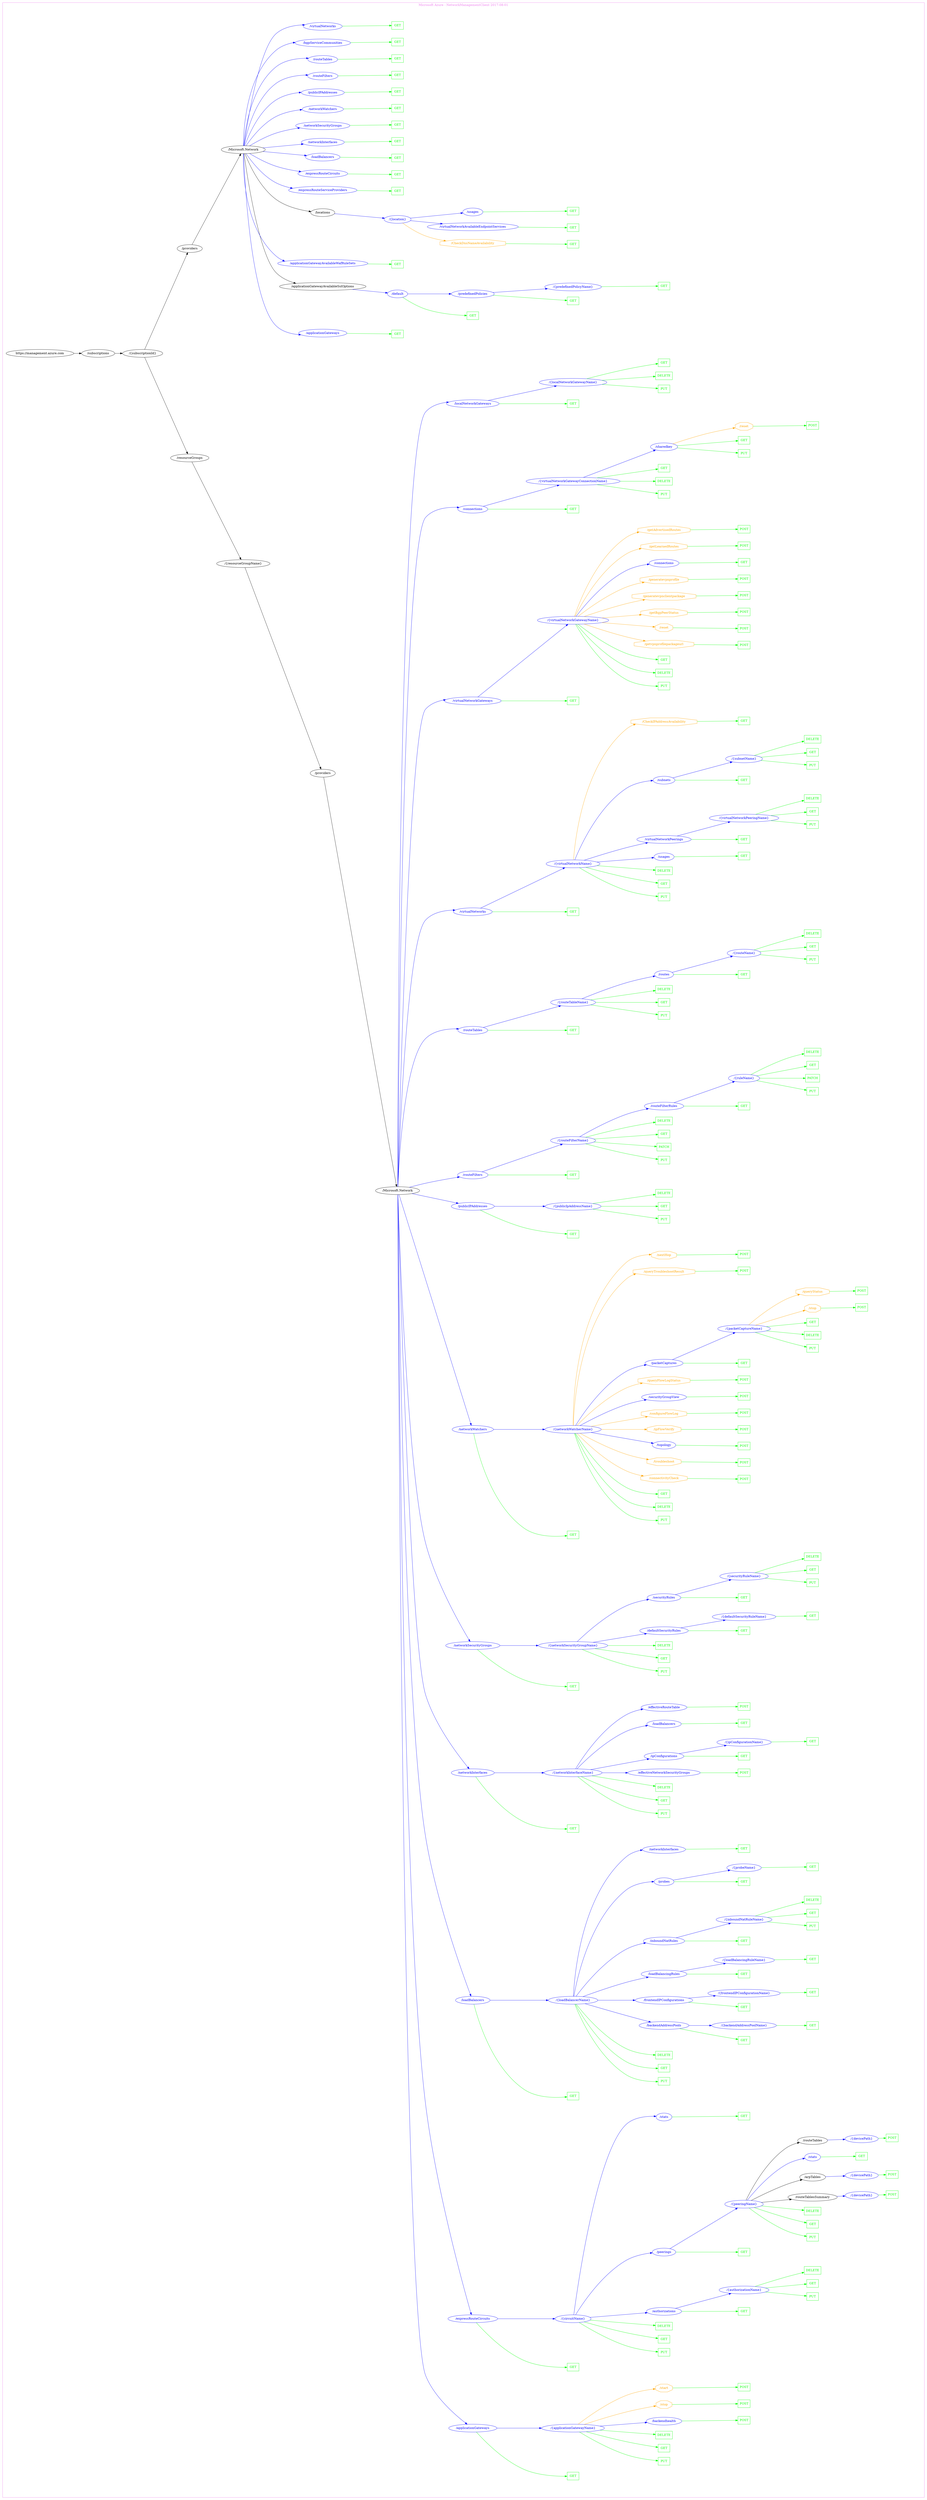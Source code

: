 digraph Cloud_Computing_REST_API {
rankdir="LR";
subgraph cluster_0 {
label="Microsoft Azure - NetworkManagementClient 2017-08-01"
color=violet
fontcolor=violet
subgraph cluster_1 {
label=""
color=white
fontcolor=white
node1 [label="https://management.azure.com", shape="ellipse", color="black", fontcolor="black"]
node1 -> node2 [color="black", fontcolor="black"]
subgraph cluster_2 {
label=""
color=white
fontcolor=white
node2 [label="/subscriptions", shape="ellipse", color="black", fontcolor="black"]
node2 -> node3 [color="black", fontcolor="black"]
subgraph cluster_3 {
label=""
color=white
fontcolor=white
node3 [label="/{subscriptionId}", shape="ellipse", color="black", fontcolor="black"]
node3 -> node4 [color="black", fontcolor="black"]
subgraph cluster_4 {
label=""
color=white
fontcolor=white
node4 [label="/resourceGroups", shape="ellipse", color="black", fontcolor="black"]
node4 -> node5 [color="black", fontcolor="black"]
subgraph cluster_5 {
label=""
color=white
fontcolor=white
node5 [label="/{resourceGroupName}", shape="ellipse", color="black", fontcolor="black"]
node5 -> node6 [color="black", fontcolor="black"]
subgraph cluster_6 {
label=""
color=white
fontcolor=white
node6 [label="/providers", shape="ellipse", color="black", fontcolor="black"]
node6 -> node7 [color="black", fontcolor="black"]
subgraph cluster_7 {
label=""
color=white
fontcolor=white
node7 [label="/Microsoft.Network", shape="ellipse", color="black", fontcolor="black"]
node7 -> node8 [color="blue", fontcolor="blue"]
subgraph cluster_8 {
label=""
color=white
fontcolor=white
node8 [label="/applicationGateways", shape="ellipse", color="blue", fontcolor="blue"]
node8 -> node9 [color="green", fontcolor="green"]
subgraph cluster_9 {
label=""
color=white
fontcolor=white
node9 [label="GET", shape="box", color="green", fontcolor="green"]
}
node8 -> node10 [color="blue", fontcolor="blue"]
subgraph cluster_10 {
label=""
color=white
fontcolor=white
node10 [label="/{applicationGatewayName}", shape="ellipse", color="blue", fontcolor="blue"]
node10 -> node11 [color="green", fontcolor="green"]
subgraph cluster_11 {
label=""
color=white
fontcolor=white
node11 [label="PUT", shape="box", color="green", fontcolor="green"]
}
node10 -> node12 [color="green", fontcolor="green"]
subgraph cluster_12 {
label=""
color=white
fontcolor=white
node12 [label="GET", shape="box", color="green", fontcolor="green"]
}
node10 -> node13 [color="green", fontcolor="green"]
subgraph cluster_13 {
label=""
color=white
fontcolor=white
node13 [label="DELETE", shape="box", color="green", fontcolor="green"]
}
node10 -> node14 [color="blue", fontcolor="blue"]
subgraph cluster_14 {
label=""
color=white
fontcolor=white
node14 [label="/backendhealth", shape="ellipse", color="blue", fontcolor="blue"]
node14 -> node15 [color="green", fontcolor="green"]
subgraph cluster_15 {
label=""
color=white
fontcolor=white
node15 [label="POST", shape="box", color="green", fontcolor="green"]
}
}
node10 -> node16 [color="orange", fontcolor="orange"]
subgraph cluster_16 {
label=""
color=white
fontcolor=white
node16 [label="/stop", shape="octagon", color="orange", fontcolor="orange"]
node16 -> node17 [color="green", fontcolor="green"]
subgraph cluster_17 {
label=""
color=white
fontcolor=white
node17 [label="POST", shape="box", color="green", fontcolor="green"]
}
}
node10 -> node18 [color="orange", fontcolor="orange"]
subgraph cluster_18 {
label=""
color=white
fontcolor=white
node18 [label="/start", shape="octagon", color="orange", fontcolor="orange"]
node18 -> node19 [color="green", fontcolor="green"]
subgraph cluster_19 {
label=""
color=white
fontcolor=white
node19 [label="POST", shape="box", color="green", fontcolor="green"]
}
}
}
}
node7 -> node20 [color="blue", fontcolor="blue"]
subgraph cluster_20 {
label=""
color=white
fontcolor=white
node20 [label="/expressRouteCircuits", shape="ellipse", color="blue", fontcolor="blue"]
node20 -> node21 [color="green", fontcolor="green"]
subgraph cluster_21 {
label=""
color=white
fontcolor=white
node21 [label="GET", shape="box", color="green", fontcolor="green"]
}
node20 -> node22 [color="blue", fontcolor="blue"]
subgraph cluster_22 {
label=""
color=white
fontcolor=white
node22 [label="/{circuitName}", shape="ellipse", color="blue", fontcolor="blue"]
node22 -> node23 [color="green", fontcolor="green"]
subgraph cluster_23 {
label=""
color=white
fontcolor=white
node23 [label="PUT", shape="box", color="green", fontcolor="green"]
}
node22 -> node24 [color="green", fontcolor="green"]
subgraph cluster_24 {
label=""
color=white
fontcolor=white
node24 [label="GET", shape="box", color="green", fontcolor="green"]
}
node22 -> node25 [color="green", fontcolor="green"]
subgraph cluster_25 {
label=""
color=white
fontcolor=white
node25 [label="DELETE", shape="box", color="green", fontcolor="green"]
}
node22 -> node26 [color="blue", fontcolor="blue"]
subgraph cluster_26 {
label=""
color=white
fontcolor=white
node26 [label="/authorizations", shape="ellipse", color="blue", fontcolor="blue"]
node26 -> node27 [color="green", fontcolor="green"]
subgraph cluster_27 {
label=""
color=white
fontcolor=white
node27 [label="GET", shape="box", color="green", fontcolor="green"]
}
node26 -> node28 [color="blue", fontcolor="blue"]
subgraph cluster_28 {
label=""
color=white
fontcolor=white
node28 [label="/{authorizationName}", shape="ellipse", color="blue", fontcolor="blue"]
node28 -> node29 [color="green", fontcolor="green"]
subgraph cluster_29 {
label=""
color=white
fontcolor=white
node29 [label="PUT", shape="box", color="green", fontcolor="green"]
}
node28 -> node30 [color="green", fontcolor="green"]
subgraph cluster_30 {
label=""
color=white
fontcolor=white
node30 [label="GET", shape="box", color="green", fontcolor="green"]
}
node28 -> node31 [color="green", fontcolor="green"]
subgraph cluster_31 {
label=""
color=white
fontcolor=white
node31 [label="DELETE", shape="box", color="green", fontcolor="green"]
}
}
}
node22 -> node32 [color="blue", fontcolor="blue"]
subgraph cluster_32 {
label=""
color=white
fontcolor=white
node32 [label="/peerings", shape="ellipse", color="blue", fontcolor="blue"]
node32 -> node33 [color="green", fontcolor="green"]
subgraph cluster_33 {
label=""
color=white
fontcolor=white
node33 [label="GET", shape="box", color="green", fontcolor="green"]
}
node32 -> node34 [color="blue", fontcolor="blue"]
subgraph cluster_34 {
label=""
color=white
fontcolor=white
node34 [label="/{peeringName}", shape="ellipse", color="blue", fontcolor="blue"]
node34 -> node35 [color="green", fontcolor="green"]
subgraph cluster_35 {
label=""
color=white
fontcolor=white
node35 [label="PUT", shape="box", color="green", fontcolor="green"]
}
node34 -> node36 [color="green", fontcolor="green"]
subgraph cluster_36 {
label=""
color=white
fontcolor=white
node36 [label="GET", shape="box", color="green", fontcolor="green"]
}
node34 -> node37 [color="green", fontcolor="green"]
subgraph cluster_37 {
label=""
color=white
fontcolor=white
node37 [label="DELETE", shape="box", color="green", fontcolor="green"]
}
node34 -> node38 [color="black", fontcolor="black"]
subgraph cluster_38 {
label=""
color=white
fontcolor=white
node38 [label="/routeTablesSummary", shape="ellipse", color="black", fontcolor="black"]
node38 -> node39 [color="blue", fontcolor="blue"]
subgraph cluster_39 {
label=""
color=white
fontcolor=white
node39 [label="/{devicePath}", shape="ellipse", color="blue", fontcolor="blue"]
node39 -> node40 [color="green", fontcolor="green"]
subgraph cluster_40 {
label=""
color=white
fontcolor=white
node40 [label="POST", shape="box", color="green", fontcolor="green"]
}
}
}
node34 -> node41 [color="black", fontcolor="black"]
subgraph cluster_41 {
label=""
color=white
fontcolor=white
node41 [label="/arpTables", shape="ellipse", color="black", fontcolor="black"]
node41 -> node42 [color="blue", fontcolor="blue"]
subgraph cluster_42 {
label=""
color=white
fontcolor=white
node42 [label="/{devicePath}", shape="ellipse", color="blue", fontcolor="blue"]
node42 -> node43 [color="green", fontcolor="green"]
subgraph cluster_43 {
label=""
color=white
fontcolor=white
node43 [label="POST", shape="box", color="green", fontcolor="green"]
}
}
}
node34 -> node44 [color="blue", fontcolor="blue"]
subgraph cluster_44 {
label=""
color=white
fontcolor=white
node44 [label="/stats", shape="ellipse", color="blue", fontcolor="blue"]
node44 -> node45 [color="green", fontcolor="green"]
subgraph cluster_45 {
label=""
color=white
fontcolor=white
node45 [label="GET", shape="box", color="green", fontcolor="green"]
}
}
node34 -> node46 [color="black", fontcolor="black"]
subgraph cluster_46 {
label=""
color=white
fontcolor=white
node46 [label="/routeTables", shape="ellipse", color="black", fontcolor="black"]
node46 -> node47 [color="blue", fontcolor="blue"]
subgraph cluster_47 {
label=""
color=white
fontcolor=white
node47 [label="/{devicePath}", shape="ellipse", color="blue", fontcolor="blue"]
node47 -> node48 [color="green", fontcolor="green"]
subgraph cluster_48 {
label=""
color=white
fontcolor=white
node48 [label="POST", shape="box", color="green", fontcolor="green"]
}
}
}
}
}
node22 -> node49 [color="blue", fontcolor="blue"]
subgraph cluster_49 {
label=""
color=white
fontcolor=white
node49 [label="/stats", shape="ellipse", color="blue", fontcolor="blue"]
node49 -> node50 [color="green", fontcolor="green"]
subgraph cluster_50 {
label=""
color=white
fontcolor=white
node50 [label="GET", shape="box", color="green", fontcolor="green"]
}
}
}
}
node7 -> node51 [color="blue", fontcolor="blue"]
subgraph cluster_51 {
label=""
color=white
fontcolor=white
node51 [label="/loadBalancers", shape="ellipse", color="blue", fontcolor="blue"]
node51 -> node52 [color="green", fontcolor="green"]
subgraph cluster_52 {
label=""
color=white
fontcolor=white
node52 [label="GET", shape="box", color="green", fontcolor="green"]
}
node51 -> node53 [color="blue", fontcolor="blue"]
subgraph cluster_53 {
label=""
color=white
fontcolor=white
node53 [label="/{loadBalancerName}", shape="ellipse", color="blue", fontcolor="blue"]
node53 -> node54 [color="green", fontcolor="green"]
subgraph cluster_54 {
label=""
color=white
fontcolor=white
node54 [label="PUT", shape="box", color="green", fontcolor="green"]
}
node53 -> node55 [color="green", fontcolor="green"]
subgraph cluster_55 {
label=""
color=white
fontcolor=white
node55 [label="GET", shape="box", color="green", fontcolor="green"]
}
node53 -> node56 [color="green", fontcolor="green"]
subgraph cluster_56 {
label=""
color=white
fontcolor=white
node56 [label="DELETE", shape="box", color="green", fontcolor="green"]
}
node53 -> node57 [color="blue", fontcolor="blue"]
subgraph cluster_57 {
label=""
color=white
fontcolor=white
node57 [label="/backendAddressPools", shape="ellipse", color="blue", fontcolor="blue"]
node57 -> node58 [color="green", fontcolor="green"]
subgraph cluster_58 {
label=""
color=white
fontcolor=white
node58 [label="GET", shape="box", color="green", fontcolor="green"]
}
node57 -> node59 [color="blue", fontcolor="blue"]
subgraph cluster_59 {
label=""
color=white
fontcolor=white
node59 [label="/{backendAddressPoolName}", shape="ellipse", color="blue", fontcolor="blue"]
node59 -> node60 [color="green", fontcolor="green"]
subgraph cluster_60 {
label=""
color=white
fontcolor=white
node60 [label="GET", shape="box", color="green", fontcolor="green"]
}
}
}
node53 -> node61 [color="blue", fontcolor="blue"]
subgraph cluster_61 {
label=""
color=white
fontcolor=white
node61 [label="/frontendIPConfigurations", shape="ellipse", color="blue", fontcolor="blue"]
node61 -> node62 [color="green", fontcolor="green"]
subgraph cluster_62 {
label=""
color=white
fontcolor=white
node62 [label="GET", shape="box", color="green", fontcolor="green"]
}
node61 -> node63 [color="blue", fontcolor="blue"]
subgraph cluster_63 {
label=""
color=white
fontcolor=white
node63 [label="/{frontendIPConfigurationName}", shape="ellipse", color="blue", fontcolor="blue"]
node63 -> node64 [color="green", fontcolor="green"]
subgraph cluster_64 {
label=""
color=white
fontcolor=white
node64 [label="GET", shape="box", color="green", fontcolor="green"]
}
}
}
node53 -> node65 [color="blue", fontcolor="blue"]
subgraph cluster_65 {
label=""
color=white
fontcolor=white
node65 [label="/loadBalancingRules", shape="ellipse", color="blue", fontcolor="blue"]
node65 -> node66 [color="green", fontcolor="green"]
subgraph cluster_66 {
label=""
color=white
fontcolor=white
node66 [label="GET", shape="box", color="green", fontcolor="green"]
}
node65 -> node67 [color="blue", fontcolor="blue"]
subgraph cluster_67 {
label=""
color=white
fontcolor=white
node67 [label="/{loadBalancingRuleName}", shape="ellipse", color="blue", fontcolor="blue"]
node67 -> node68 [color="green", fontcolor="green"]
subgraph cluster_68 {
label=""
color=white
fontcolor=white
node68 [label="GET", shape="box", color="green", fontcolor="green"]
}
}
}
node53 -> node69 [color="blue", fontcolor="blue"]
subgraph cluster_69 {
label=""
color=white
fontcolor=white
node69 [label="/inboundNatRules", shape="ellipse", color="blue", fontcolor="blue"]
node69 -> node70 [color="green", fontcolor="green"]
subgraph cluster_70 {
label=""
color=white
fontcolor=white
node70 [label="GET", shape="box", color="green", fontcolor="green"]
}
node69 -> node71 [color="blue", fontcolor="blue"]
subgraph cluster_71 {
label=""
color=white
fontcolor=white
node71 [label="/{inboundNatRuleName}", shape="ellipse", color="blue", fontcolor="blue"]
node71 -> node72 [color="green", fontcolor="green"]
subgraph cluster_72 {
label=""
color=white
fontcolor=white
node72 [label="PUT", shape="box", color="green", fontcolor="green"]
}
node71 -> node73 [color="green", fontcolor="green"]
subgraph cluster_73 {
label=""
color=white
fontcolor=white
node73 [label="GET", shape="box", color="green", fontcolor="green"]
}
node71 -> node74 [color="green", fontcolor="green"]
subgraph cluster_74 {
label=""
color=white
fontcolor=white
node74 [label="DELETE", shape="box", color="green", fontcolor="green"]
}
}
}
node53 -> node75 [color="blue", fontcolor="blue"]
subgraph cluster_75 {
label=""
color=white
fontcolor=white
node75 [label="/probes", shape="ellipse", color="blue", fontcolor="blue"]
node75 -> node76 [color="green", fontcolor="green"]
subgraph cluster_76 {
label=""
color=white
fontcolor=white
node76 [label="GET", shape="box", color="green", fontcolor="green"]
}
node75 -> node77 [color="blue", fontcolor="blue"]
subgraph cluster_77 {
label=""
color=white
fontcolor=white
node77 [label="/{probeName}", shape="ellipse", color="blue", fontcolor="blue"]
node77 -> node78 [color="green", fontcolor="green"]
subgraph cluster_78 {
label=""
color=white
fontcolor=white
node78 [label="GET", shape="box", color="green", fontcolor="green"]
}
}
}
node53 -> node79 [color="blue", fontcolor="blue"]
subgraph cluster_79 {
label=""
color=white
fontcolor=white
node79 [label="/networkInterfaces", shape="ellipse", color="blue", fontcolor="blue"]
node79 -> node80 [color="green", fontcolor="green"]
subgraph cluster_80 {
label=""
color=white
fontcolor=white
node80 [label="GET", shape="box", color="green", fontcolor="green"]
}
}
}
}
node7 -> node81 [color="blue", fontcolor="blue"]
subgraph cluster_81 {
label=""
color=white
fontcolor=white
node81 [label="/networkInterfaces", shape="ellipse", color="blue", fontcolor="blue"]
node81 -> node82 [color="green", fontcolor="green"]
subgraph cluster_82 {
label=""
color=white
fontcolor=white
node82 [label="GET", shape="box", color="green", fontcolor="green"]
}
node81 -> node83 [color="blue", fontcolor="blue"]
subgraph cluster_83 {
label=""
color=white
fontcolor=white
node83 [label="/{networkInterfaceName}", shape="ellipse", color="blue", fontcolor="blue"]
node83 -> node84 [color="green", fontcolor="green"]
subgraph cluster_84 {
label=""
color=white
fontcolor=white
node84 [label="PUT", shape="box", color="green", fontcolor="green"]
}
node83 -> node85 [color="green", fontcolor="green"]
subgraph cluster_85 {
label=""
color=white
fontcolor=white
node85 [label="GET", shape="box", color="green", fontcolor="green"]
}
node83 -> node86 [color="green", fontcolor="green"]
subgraph cluster_86 {
label=""
color=white
fontcolor=white
node86 [label="DELETE", shape="box", color="green", fontcolor="green"]
}
node83 -> node87 [color="blue", fontcolor="blue"]
subgraph cluster_87 {
label=""
color=white
fontcolor=white
node87 [label="/effectiveNetworkSecurityGroups", shape="ellipse", color="blue", fontcolor="blue"]
node87 -> node88 [color="green", fontcolor="green"]
subgraph cluster_88 {
label=""
color=white
fontcolor=white
node88 [label="POST", shape="box", color="green", fontcolor="green"]
}
}
node83 -> node89 [color="blue", fontcolor="blue"]
subgraph cluster_89 {
label=""
color=white
fontcolor=white
node89 [label="/ipConfigurations", shape="ellipse", color="blue", fontcolor="blue"]
node89 -> node90 [color="green", fontcolor="green"]
subgraph cluster_90 {
label=""
color=white
fontcolor=white
node90 [label="GET", shape="box", color="green", fontcolor="green"]
}
node89 -> node91 [color="blue", fontcolor="blue"]
subgraph cluster_91 {
label=""
color=white
fontcolor=white
node91 [label="/{ipConfigurationName}", shape="ellipse", color="blue", fontcolor="blue"]
node91 -> node92 [color="green", fontcolor="green"]
subgraph cluster_92 {
label=""
color=white
fontcolor=white
node92 [label="GET", shape="box", color="green", fontcolor="green"]
}
}
}
node83 -> node93 [color="blue", fontcolor="blue"]
subgraph cluster_93 {
label=""
color=white
fontcolor=white
node93 [label="/loadBalancers", shape="ellipse", color="blue", fontcolor="blue"]
node93 -> node94 [color="green", fontcolor="green"]
subgraph cluster_94 {
label=""
color=white
fontcolor=white
node94 [label="GET", shape="box", color="green", fontcolor="green"]
}
}
node83 -> node95 [color="blue", fontcolor="blue"]
subgraph cluster_95 {
label=""
color=white
fontcolor=white
node95 [label="/effectiveRouteTable", shape="ellipse", color="blue", fontcolor="blue"]
node95 -> node96 [color="green", fontcolor="green"]
subgraph cluster_96 {
label=""
color=white
fontcolor=white
node96 [label="POST", shape="box", color="green", fontcolor="green"]
}
}
}
}
node7 -> node97 [color="blue", fontcolor="blue"]
subgraph cluster_97 {
label=""
color=white
fontcolor=white
node97 [label="/networkSecurityGroups", shape="ellipse", color="blue", fontcolor="blue"]
node97 -> node98 [color="green", fontcolor="green"]
subgraph cluster_98 {
label=""
color=white
fontcolor=white
node98 [label="GET", shape="box", color="green", fontcolor="green"]
}
node97 -> node99 [color="blue", fontcolor="blue"]
subgraph cluster_99 {
label=""
color=white
fontcolor=white
node99 [label="/{networkSecurityGroupName}", shape="ellipse", color="blue", fontcolor="blue"]
node99 -> node100 [color="green", fontcolor="green"]
subgraph cluster_100 {
label=""
color=white
fontcolor=white
node100 [label="PUT", shape="box", color="green", fontcolor="green"]
}
node99 -> node101 [color="green", fontcolor="green"]
subgraph cluster_101 {
label=""
color=white
fontcolor=white
node101 [label="GET", shape="box", color="green", fontcolor="green"]
}
node99 -> node102 [color="green", fontcolor="green"]
subgraph cluster_102 {
label=""
color=white
fontcolor=white
node102 [label="DELETE", shape="box", color="green", fontcolor="green"]
}
node99 -> node103 [color="blue", fontcolor="blue"]
subgraph cluster_103 {
label=""
color=white
fontcolor=white
node103 [label="/defaultSecurityRules", shape="ellipse", color="blue", fontcolor="blue"]
node103 -> node104 [color="green", fontcolor="green"]
subgraph cluster_104 {
label=""
color=white
fontcolor=white
node104 [label="GET", shape="box", color="green", fontcolor="green"]
}
node103 -> node105 [color="blue", fontcolor="blue"]
subgraph cluster_105 {
label=""
color=white
fontcolor=white
node105 [label="/{defaultSecurityRuleName}", shape="ellipse", color="blue", fontcolor="blue"]
node105 -> node106 [color="green", fontcolor="green"]
subgraph cluster_106 {
label=""
color=white
fontcolor=white
node106 [label="GET", shape="box", color="green", fontcolor="green"]
}
}
}
node99 -> node107 [color="blue", fontcolor="blue"]
subgraph cluster_107 {
label=""
color=white
fontcolor=white
node107 [label="/securityRules", shape="ellipse", color="blue", fontcolor="blue"]
node107 -> node108 [color="green", fontcolor="green"]
subgraph cluster_108 {
label=""
color=white
fontcolor=white
node108 [label="GET", shape="box", color="green", fontcolor="green"]
}
node107 -> node109 [color="blue", fontcolor="blue"]
subgraph cluster_109 {
label=""
color=white
fontcolor=white
node109 [label="/{securityRuleName}", shape="ellipse", color="blue", fontcolor="blue"]
node109 -> node110 [color="green", fontcolor="green"]
subgraph cluster_110 {
label=""
color=white
fontcolor=white
node110 [label="PUT", shape="box", color="green", fontcolor="green"]
}
node109 -> node111 [color="green", fontcolor="green"]
subgraph cluster_111 {
label=""
color=white
fontcolor=white
node111 [label="GET", shape="box", color="green", fontcolor="green"]
}
node109 -> node112 [color="green", fontcolor="green"]
subgraph cluster_112 {
label=""
color=white
fontcolor=white
node112 [label="DELETE", shape="box", color="green", fontcolor="green"]
}
}
}
}
}
node7 -> node113 [color="blue", fontcolor="blue"]
subgraph cluster_113 {
label=""
color=white
fontcolor=white
node113 [label="/networkWatchers", shape="ellipse", color="blue", fontcolor="blue"]
node113 -> node114 [color="green", fontcolor="green"]
subgraph cluster_114 {
label=""
color=white
fontcolor=white
node114 [label="GET", shape="box", color="green", fontcolor="green"]
}
node113 -> node115 [color="blue", fontcolor="blue"]
subgraph cluster_115 {
label=""
color=white
fontcolor=white
node115 [label="/{networkWatcherName}", shape="ellipse", color="blue", fontcolor="blue"]
node115 -> node116 [color="green", fontcolor="green"]
subgraph cluster_116 {
label=""
color=white
fontcolor=white
node116 [label="PUT", shape="box", color="green", fontcolor="green"]
}
node115 -> node117 [color="green", fontcolor="green"]
subgraph cluster_117 {
label=""
color=white
fontcolor=white
node117 [label="DELETE", shape="box", color="green", fontcolor="green"]
}
node115 -> node118 [color="green", fontcolor="green"]
subgraph cluster_118 {
label=""
color=white
fontcolor=white
node118 [label="GET", shape="box", color="green", fontcolor="green"]
}
node115 -> node119 [color="orange", fontcolor="orange"]
subgraph cluster_119 {
label=""
color=white
fontcolor=white
node119 [label="/connectivityCheck", shape="octagon", color="orange", fontcolor="orange"]
node119 -> node120 [color="green", fontcolor="green"]
subgraph cluster_120 {
label=""
color=white
fontcolor=white
node120 [label="POST", shape="box", color="green", fontcolor="green"]
}
}
node115 -> node121 [color="orange", fontcolor="orange"]
subgraph cluster_121 {
label=""
color=white
fontcolor=white
node121 [label="/troubleshoot", shape="octagon", color="orange", fontcolor="orange"]
node121 -> node122 [color="green", fontcolor="green"]
subgraph cluster_122 {
label=""
color=white
fontcolor=white
node122 [label="POST", shape="box", color="green", fontcolor="green"]
}
}
node115 -> node123 [color="blue", fontcolor="blue"]
subgraph cluster_123 {
label=""
color=white
fontcolor=white
node123 [label="/topology", shape="ellipse", color="blue", fontcolor="blue"]
node123 -> node124 [color="green", fontcolor="green"]
subgraph cluster_124 {
label=""
color=white
fontcolor=white
node124 [label="POST", shape="box", color="green", fontcolor="green"]
}
}
node115 -> node125 [color="orange", fontcolor="orange"]
subgraph cluster_125 {
label=""
color=white
fontcolor=white
node125 [label="/ipFlowVerify", shape="octagon", color="orange", fontcolor="orange"]
node125 -> node126 [color="green", fontcolor="green"]
subgraph cluster_126 {
label=""
color=white
fontcolor=white
node126 [label="POST", shape="box", color="green", fontcolor="green"]
}
}
node115 -> node127 [color="orange", fontcolor="orange"]
subgraph cluster_127 {
label=""
color=white
fontcolor=white
node127 [label="/configureFlowLog", shape="octagon", color="orange", fontcolor="orange"]
node127 -> node128 [color="green", fontcolor="green"]
subgraph cluster_128 {
label=""
color=white
fontcolor=white
node128 [label="POST", shape="box", color="green", fontcolor="green"]
}
}
node115 -> node129 [color="blue", fontcolor="blue"]
subgraph cluster_129 {
label=""
color=white
fontcolor=white
node129 [label="/securityGroupView", shape="ellipse", color="blue", fontcolor="blue"]
node129 -> node130 [color="green", fontcolor="green"]
subgraph cluster_130 {
label=""
color=white
fontcolor=white
node130 [label="POST", shape="box", color="green", fontcolor="green"]
}
}
node115 -> node131 [color="orange", fontcolor="orange"]
subgraph cluster_131 {
label=""
color=white
fontcolor=white
node131 [label="/queryFlowLogStatus", shape="octagon", color="orange", fontcolor="orange"]
node131 -> node132 [color="green", fontcolor="green"]
subgraph cluster_132 {
label=""
color=white
fontcolor=white
node132 [label="POST", shape="box", color="green", fontcolor="green"]
}
}
node115 -> node133 [color="blue", fontcolor="blue"]
subgraph cluster_133 {
label=""
color=white
fontcolor=white
node133 [label="/packetCaptures", shape="ellipse", color="blue", fontcolor="blue"]
node133 -> node134 [color="green", fontcolor="green"]
subgraph cluster_134 {
label=""
color=white
fontcolor=white
node134 [label="GET", shape="box", color="green", fontcolor="green"]
}
node133 -> node135 [color="blue", fontcolor="blue"]
subgraph cluster_135 {
label=""
color=white
fontcolor=white
node135 [label="/{packetCaptureName}", shape="ellipse", color="blue", fontcolor="blue"]
node135 -> node136 [color="green", fontcolor="green"]
subgraph cluster_136 {
label=""
color=white
fontcolor=white
node136 [label="PUT", shape="box", color="green", fontcolor="green"]
}
node135 -> node137 [color="green", fontcolor="green"]
subgraph cluster_137 {
label=""
color=white
fontcolor=white
node137 [label="DELETE", shape="box", color="green", fontcolor="green"]
}
node135 -> node138 [color="green", fontcolor="green"]
subgraph cluster_138 {
label=""
color=white
fontcolor=white
node138 [label="GET", shape="box", color="green", fontcolor="green"]
}
node135 -> node139 [color="orange", fontcolor="orange"]
subgraph cluster_139 {
label=""
color=white
fontcolor=white
node139 [label="/stop", shape="octagon", color="orange", fontcolor="orange"]
node139 -> node140 [color="green", fontcolor="green"]
subgraph cluster_140 {
label=""
color=white
fontcolor=white
node140 [label="POST", shape="box", color="green", fontcolor="green"]
}
}
node135 -> node141 [color="orange", fontcolor="orange"]
subgraph cluster_141 {
label=""
color=white
fontcolor=white
node141 [label="/queryStatus", shape="octagon", color="orange", fontcolor="orange"]
node141 -> node142 [color="green", fontcolor="green"]
subgraph cluster_142 {
label=""
color=white
fontcolor=white
node142 [label="POST", shape="box", color="green", fontcolor="green"]
}
}
}
}
node115 -> node143 [color="orange", fontcolor="orange"]
subgraph cluster_143 {
label=""
color=white
fontcolor=white
node143 [label="/queryTroubleshootResult", shape="octagon", color="orange", fontcolor="orange"]
node143 -> node144 [color="green", fontcolor="green"]
subgraph cluster_144 {
label=""
color=white
fontcolor=white
node144 [label="POST", shape="box", color="green", fontcolor="green"]
}
}
node115 -> node145 [color="orange", fontcolor="orange"]
subgraph cluster_145 {
label=""
color=white
fontcolor=white
node145 [label="/nextHop", shape="octagon", color="orange", fontcolor="orange"]
node145 -> node146 [color="green", fontcolor="green"]
subgraph cluster_146 {
label=""
color=white
fontcolor=white
node146 [label="POST", shape="box", color="green", fontcolor="green"]
}
}
}
}
node7 -> node147 [color="blue", fontcolor="blue"]
subgraph cluster_147 {
label=""
color=white
fontcolor=white
node147 [label="/publicIPAddresses", shape="ellipse", color="blue", fontcolor="blue"]
node147 -> node148 [color="green", fontcolor="green"]
subgraph cluster_148 {
label=""
color=white
fontcolor=white
node148 [label="GET", shape="box", color="green", fontcolor="green"]
}
node147 -> node149 [color="blue", fontcolor="blue"]
subgraph cluster_149 {
label=""
color=white
fontcolor=white
node149 [label="/{publicIpAddressName}", shape="ellipse", color="blue", fontcolor="blue"]
node149 -> node150 [color="green", fontcolor="green"]
subgraph cluster_150 {
label=""
color=white
fontcolor=white
node150 [label="PUT", shape="box", color="green", fontcolor="green"]
}
node149 -> node151 [color="green", fontcolor="green"]
subgraph cluster_151 {
label=""
color=white
fontcolor=white
node151 [label="GET", shape="box", color="green", fontcolor="green"]
}
node149 -> node152 [color="green", fontcolor="green"]
subgraph cluster_152 {
label=""
color=white
fontcolor=white
node152 [label="DELETE", shape="box", color="green", fontcolor="green"]
}
}
}
node7 -> node153 [color="blue", fontcolor="blue"]
subgraph cluster_153 {
label=""
color=white
fontcolor=white
node153 [label="/routeFilters", shape="ellipse", color="blue", fontcolor="blue"]
node153 -> node154 [color="green", fontcolor="green"]
subgraph cluster_154 {
label=""
color=white
fontcolor=white
node154 [label="GET", shape="box", color="green", fontcolor="green"]
}
node153 -> node155 [color="blue", fontcolor="blue"]
subgraph cluster_155 {
label=""
color=white
fontcolor=white
node155 [label="/{routeFilterName}", shape="ellipse", color="blue", fontcolor="blue"]
node155 -> node156 [color="green", fontcolor="green"]
subgraph cluster_156 {
label=""
color=white
fontcolor=white
node156 [label="PUT", shape="box", color="green", fontcolor="green"]
}
node155 -> node157 [color="green", fontcolor="green"]
subgraph cluster_157 {
label=""
color=white
fontcolor=white
node157 [label="PATCH", shape="box", color="green", fontcolor="green"]
}
node155 -> node158 [color="green", fontcolor="green"]
subgraph cluster_158 {
label=""
color=white
fontcolor=white
node158 [label="GET", shape="box", color="green", fontcolor="green"]
}
node155 -> node159 [color="green", fontcolor="green"]
subgraph cluster_159 {
label=""
color=white
fontcolor=white
node159 [label="DELETE", shape="box", color="green", fontcolor="green"]
}
node155 -> node160 [color="blue", fontcolor="blue"]
subgraph cluster_160 {
label=""
color=white
fontcolor=white
node160 [label="/routeFilterRules", shape="ellipse", color="blue", fontcolor="blue"]
node160 -> node161 [color="green", fontcolor="green"]
subgraph cluster_161 {
label=""
color=white
fontcolor=white
node161 [label="GET", shape="box", color="green", fontcolor="green"]
}
node160 -> node162 [color="blue", fontcolor="blue"]
subgraph cluster_162 {
label=""
color=white
fontcolor=white
node162 [label="/{ruleName}", shape="ellipse", color="blue", fontcolor="blue"]
node162 -> node163 [color="green", fontcolor="green"]
subgraph cluster_163 {
label=""
color=white
fontcolor=white
node163 [label="PUT", shape="box", color="green", fontcolor="green"]
}
node162 -> node164 [color="green", fontcolor="green"]
subgraph cluster_164 {
label=""
color=white
fontcolor=white
node164 [label="PATCH", shape="box", color="green", fontcolor="green"]
}
node162 -> node165 [color="green", fontcolor="green"]
subgraph cluster_165 {
label=""
color=white
fontcolor=white
node165 [label="GET", shape="box", color="green", fontcolor="green"]
}
node162 -> node166 [color="green", fontcolor="green"]
subgraph cluster_166 {
label=""
color=white
fontcolor=white
node166 [label="DELETE", shape="box", color="green", fontcolor="green"]
}
}
}
}
}
node7 -> node167 [color="blue", fontcolor="blue"]
subgraph cluster_167 {
label=""
color=white
fontcolor=white
node167 [label="/routeTables", shape="ellipse", color="blue", fontcolor="blue"]
node167 -> node168 [color="green", fontcolor="green"]
subgraph cluster_168 {
label=""
color=white
fontcolor=white
node168 [label="GET", shape="box", color="green", fontcolor="green"]
}
node167 -> node169 [color="blue", fontcolor="blue"]
subgraph cluster_169 {
label=""
color=white
fontcolor=white
node169 [label="/{routeTableName}", shape="ellipse", color="blue", fontcolor="blue"]
node169 -> node170 [color="green", fontcolor="green"]
subgraph cluster_170 {
label=""
color=white
fontcolor=white
node170 [label="PUT", shape="box", color="green", fontcolor="green"]
}
node169 -> node171 [color="green", fontcolor="green"]
subgraph cluster_171 {
label=""
color=white
fontcolor=white
node171 [label="GET", shape="box", color="green", fontcolor="green"]
}
node169 -> node172 [color="green", fontcolor="green"]
subgraph cluster_172 {
label=""
color=white
fontcolor=white
node172 [label="DELETE", shape="box", color="green", fontcolor="green"]
}
node169 -> node173 [color="blue", fontcolor="blue"]
subgraph cluster_173 {
label=""
color=white
fontcolor=white
node173 [label="/routes", shape="ellipse", color="blue", fontcolor="blue"]
node173 -> node174 [color="green", fontcolor="green"]
subgraph cluster_174 {
label=""
color=white
fontcolor=white
node174 [label="GET", shape="box", color="green", fontcolor="green"]
}
node173 -> node175 [color="blue", fontcolor="blue"]
subgraph cluster_175 {
label=""
color=white
fontcolor=white
node175 [label="/{routeName}", shape="ellipse", color="blue", fontcolor="blue"]
node175 -> node176 [color="green", fontcolor="green"]
subgraph cluster_176 {
label=""
color=white
fontcolor=white
node176 [label="PUT", shape="box", color="green", fontcolor="green"]
}
node175 -> node177 [color="green", fontcolor="green"]
subgraph cluster_177 {
label=""
color=white
fontcolor=white
node177 [label="GET", shape="box", color="green", fontcolor="green"]
}
node175 -> node178 [color="green", fontcolor="green"]
subgraph cluster_178 {
label=""
color=white
fontcolor=white
node178 [label="DELETE", shape="box", color="green", fontcolor="green"]
}
}
}
}
}
node7 -> node179 [color="blue", fontcolor="blue"]
subgraph cluster_179 {
label=""
color=white
fontcolor=white
node179 [label="/virtualNetworks", shape="ellipse", color="blue", fontcolor="blue"]
node179 -> node180 [color="green", fontcolor="green"]
subgraph cluster_180 {
label=""
color=white
fontcolor=white
node180 [label="GET", shape="box", color="green", fontcolor="green"]
}
node179 -> node181 [color="blue", fontcolor="blue"]
subgraph cluster_181 {
label=""
color=white
fontcolor=white
node181 [label="/{virtualNetworkName}", shape="ellipse", color="blue", fontcolor="blue"]
node181 -> node182 [color="green", fontcolor="green"]
subgraph cluster_182 {
label=""
color=white
fontcolor=white
node182 [label="PUT", shape="box", color="green", fontcolor="green"]
}
node181 -> node183 [color="green", fontcolor="green"]
subgraph cluster_183 {
label=""
color=white
fontcolor=white
node183 [label="GET", shape="box", color="green", fontcolor="green"]
}
node181 -> node184 [color="green", fontcolor="green"]
subgraph cluster_184 {
label=""
color=white
fontcolor=white
node184 [label="DELETE", shape="box", color="green", fontcolor="green"]
}
node181 -> node185 [color="blue", fontcolor="blue"]
subgraph cluster_185 {
label=""
color=white
fontcolor=white
node185 [label="/usages", shape="ellipse", color="blue", fontcolor="blue"]
node185 -> node186 [color="green", fontcolor="green"]
subgraph cluster_186 {
label=""
color=white
fontcolor=white
node186 [label="GET", shape="box", color="green", fontcolor="green"]
}
}
node181 -> node187 [color="blue", fontcolor="blue"]
subgraph cluster_187 {
label=""
color=white
fontcolor=white
node187 [label="/virtualNetworkPeerings", shape="ellipse", color="blue", fontcolor="blue"]
node187 -> node188 [color="green", fontcolor="green"]
subgraph cluster_188 {
label=""
color=white
fontcolor=white
node188 [label="GET", shape="box", color="green", fontcolor="green"]
}
node187 -> node189 [color="blue", fontcolor="blue"]
subgraph cluster_189 {
label=""
color=white
fontcolor=white
node189 [label="/{virtualNetworkPeeringName}", shape="ellipse", color="blue", fontcolor="blue"]
node189 -> node190 [color="green", fontcolor="green"]
subgraph cluster_190 {
label=""
color=white
fontcolor=white
node190 [label="PUT", shape="box", color="green", fontcolor="green"]
}
node189 -> node191 [color="green", fontcolor="green"]
subgraph cluster_191 {
label=""
color=white
fontcolor=white
node191 [label="GET", shape="box", color="green", fontcolor="green"]
}
node189 -> node192 [color="green", fontcolor="green"]
subgraph cluster_192 {
label=""
color=white
fontcolor=white
node192 [label="DELETE", shape="box", color="green", fontcolor="green"]
}
}
}
node181 -> node193 [color="blue", fontcolor="blue"]
subgraph cluster_193 {
label=""
color=white
fontcolor=white
node193 [label="/subnets", shape="ellipse", color="blue", fontcolor="blue"]
node193 -> node194 [color="green", fontcolor="green"]
subgraph cluster_194 {
label=""
color=white
fontcolor=white
node194 [label="GET", shape="box", color="green", fontcolor="green"]
}
node193 -> node195 [color="blue", fontcolor="blue"]
subgraph cluster_195 {
label=""
color=white
fontcolor=white
node195 [label="/{subnetName}", shape="ellipse", color="blue", fontcolor="blue"]
node195 -> node196 [color="green", fontcolor="green"]
subgraph cluster_196 {
label=""
color=white
fontcolor=white
node196 [label="PUT", shape="box", color="green", fontcolor="green"]
}
node195 -> node197 [color="green", fontcolor="green"]
subgraph cluster_197 {
label=""
color=white
fontcolor=white
node197 [label="GET", shape="box", color="green", fontcolor="green"]
}
node195 -> node198 [color="green", fontcolor="green"]
subgraph cluster_198 {
label=""
color=white
fontcolor=white
node198 [label="DELETE", shape="box", color="green", fontcolor="green"]
}
}
}
node181 -> node199 [color="orange", fontcolor="orange"]
subgraph cluster_199 {
label=""
color=white
fontcolor=white
node199 [label="/CheckIPAddressAvailability", shape="octagon", color="orange", fontcolor="orange"]
node199 -> node200 [color="green", fontcolor="green"]
subgraph cluster_200 {
label=""
color=white
fontcolor=white
node200 [label="GET", shape="box", color="green", fontcolor="green"]
}
}
}
}
node7 -> node201 [color="blue", fontcolor="blue"]
subgraph cluster_201 {
label=""
color=white
fontcolor=white
node201 [label="/virtualNetworkGateways", shape="ellipse", color="blue", fontcolor="blue"]
node201 -> node202 [color="green", fontcolor="green"]
subgraph cluster_202 {
label=""
color=white
fontcolor=white
node202 [label="GET", shape="box", color="green", fontcolor="green"]
}
node201 -> node203 [color="blue", fontcolor="blue"]
subgraph cluster_203 {
label=""
color=white
fontcolor=white
node203 [label="/{virtualNetworkGatewayName}", shape="ellipse", color="blue", fontcolor="blue"]
node203 -> node204 [color="green", fontcolor="green"]
subgraph cluster_204 {
label=""
color=white
fontcolor=white
node204 [label="PUT", shape="box", color="green", fontcolor="green"]
}
node203 -> node205 [color="green", fontcolor="green"]
subgraph cluster_205 {
label=""
color=white
fontcolor=white
node205 [label="DELETE", shape="box", color="green", fontcolor="green"]
}
node203 -> node206 [color="green", fontcolor="green"]
subgraph cluster_206 {
label=""
color=white
fontcolor=white
node206 [label="GET", shape="box", color="green", fontcolor="green"]
}
node203 -> node207 [color="orange", fontcolor="orange"]
subgraph cluster_207 {
label=""
color=white
fontcolor=white
node207 [label="/getvpnprofilepackageurl", shape="octagon", color="orange", fontcolor="orange"]
node207 -> node208 [color="green", fontcolor="green"]
subgraph cluster_208 {
label=""
color=white
fontcolor=white
node208 [label="POST", shape="box", color="green", fontcolor="green"]
}
}
node203 -> node209 [color="orange", fontcolor="orange"]
subgraph cluster_209 {
label=""
color=white
fontcolor=white
node209 [label="/reset", shape="octagon", color="orange", fontcolor="orange"]
node209 -> node210 [color="green", fontcolor="green"]
subgraph cluster_210 {
label=""
color=white
fontcolor=white
node210 [label="POST", shape="box", color="green", fontcolor="green"]
}
}
node203 -> node211 [color="orange", fontcolor="orange"]
subgraph cluster_211 {
label=""
color=white
fontcolor=white
node211 [label="/getBgpPeerStatus", shape="octagon", color="orange", fontcolor="orange"]
node211 -> node212 [color="green", fontcolor="green"]
subgraph cluster_212 {
label=""
color=white
fontcolor=white
node212 [label="POST", shape="box", color="green", fontcolor="green"]
}
}
node203 -> node213 [color="orange", fontcolor="orange"]
subgraph cluster_213 {
label=""
color=white
fontcolor=white
node213 [label="/generatevpnclientpackage", shape="octagon", color="orange", fontcolor="orange"]
node213 -> node214 [color="green", fontcolor="green"]
subgraph cluster_214 {
label=""
color=white
fontcolor=white
node214 [label="POST", shape="box", color="green", fontcolor="green"]
}
}
node203 -> node215 [color="orange", fontcolor="orange"]
subgraph cluster_215 {
label=""
color=white
fontcolor=white
node215 [label="/generatevpnprofile", shape="octagon", color="orange", fontcolor="orange"]
node215 -> node216 [color="green", fontcolor="green"]
subgraph cluster_216 {
label=""
color=white
fontcolor=white
node216 [label="POST", shape="box", color="green", fontcolor="green"]
}
}
node203 -> node217 [color="blue", fontcolor="blue"]
subgraph cluster_217 {
label=""
color=white
fontcolor=white
node217 [label="/connections", shape="ellipse", color="blue", fontcolor="blue"]
node217 -> node218 [color="green", fontcolor="green"]
subgraph cluster_218 {
label=""
color=white
fontcolor=white
node218 [label="GET", shape="box", color="green", fontcolor="green"]
}
}
node203 -> node219 [color="orange", fontcolor="orange"]
subgraph cluster_219 {
label=""
color=white
fontcolor=white
node219 [label="/getLearnedRoutes", shape="octagon", color="orange", fontcolor="orange"]
node219 -> node220 [color="green", fontcolor="green"]
subgraph cluster_220 {
label=""
color=white
fontcolor=white
node220 [label="POST", shape="box", color="green", fontcolor="green"]
}
}
node203 -> node221 [color="orange", fontcolor="orange"]
subgraph cluster_221 {
label=""
color=white
fontcolor=white
node221 [label="/getAdvertisedRoutes", shape="octagon", color="orange", fontcolor="orange"]
node221 -> node222 [color="green", fontcolor="green"]
subgraph cluster_222 {
label=""
color=white
fontcolor=white
node222 [label="POST", shape="box", color="green", fontcolor="green"]
}
}
}
}
node7 -> node223 [color="blue", fontcolor="blue"]
subgraph cluster_223 {
label=""
color=white
fontcolor=white
node223 [label="/connections", shape="ellipse", color="blue", fontcolor="blue"]
node223 -> node224 [color="green", fontcolor="green"]
subgraph cluster_224 {
label=""
color=white
fontcolor=white
node224 [label="GET", shape="box", color="green", fontcolor="green"]
}
node223 -> node225 [color="blue", fontcolor="blue"]
subgraph cluster_225 {
label=""
color=white
fontcolor=white
node225 [label="/{virtualNetworkGatewayConnectionName}", shape="ellipse", color="blue", fontcolor="blue"]
node225 -> node226 [color="green", fontcolor="green"]
subgraph cluster_226 {
label=""
color=white
fontcolor=white
node226 [label="PUT", shape="box", color="green", fontcolor="green"]
}
node225 -> node227 [color="green", fontcolor="green"]
subgraph cluster_227 {
label=""
color=white
fontcolor=white
node227 [label="DELETE", shape="box", color="green", fontcolor="green"]
}
node225 -> node228 [color="green", fontcolor="green"]
subgraph cluster_228 {
label=""
color=white
fontcolor=white
node228 [label="GET", shape="box", color="green", fontcolor="green"]
}
node225 -> node229 [color="blue", fontcolor="blue"]
subgraph cluster_229 {
label=""
color=white
fontcolor=white
node229 [label="/sharedkey", shape="ellipse", color="blue", fontcolor="blue"]
node229 -> node230 [color="green", fontcolor="green"]
subgraph cluster_230 {
label=""
color=white
fontcolor=white
node230 [label="PUT", shape="box", color="green", fontcolor="green"]
}
node229 -> node231 [color="green", fontcolor="green"]
subgraph cluster_231 {
label=""
color=white
fontcolor=white
node231 [label="GET", shape="box", color="green", fontcolor="green"]
}
node229 -> node232 [color="orange", fontcolor="orange"]
subgraph cluster_232 {
label=""
color=white
fontcolor=white
node232 [label="/reset", shape="octagon", color="orange", fontcolor="orange"]
node232 -> node233 [color="green", fontcolor="green"]
subgraph cluster_233 {
label=""
color=white
fontcolor=white
node233 [label="POST", shape="box", color="green", fontcolor="green"]
}
}
}
}
}
node7 -> node234 [color="blue", fontcolor="blue"]
subgraph cluster_234 {
label=""
color=white
fontcolor=white
node234 [label="/localNetworkGateways", shape="ellipse", color="blue", fontcolor="blue"]
node234 -> node235 [color="green", fontcolor="green"]
subgraph cluster_235 {
label=""
color=white
fontcolor=white
node235 [label="GET", shape="box", color="green", fontcolor="green"]
}
node234 -> node236 [color="blue", fontcolor="blue"]
subgraph cluster_236 {
label=""
color=white
fontcolor=white
node236 [label="/{localNetworkGatewayName}", shape="ellipse", color="blue", fontcolor="blue"]
node236 -> node237 [color="green", fontcolor="green"]
subgraph cluster_237 {
label=""
color=white
fontcolor=white
node237 [label="PUT", shape="box", color="green", fontcolor="green"]
}
node236 -> node238 [color="green", fontcolor="green"]
subgraph cluster_238 {
label=""
color=white
fontcolor=white
node238 [label="DELETE", shape="box", color="green", fontcolor="green"]
}
node236 -> node239 [color="green", fontcolor="green"]
subgraph cluster_239 {
label=""
color=white
fontcolor=white
node239 [label="GET", shape="box", color="green", fontcolor="green"]
}
}
}
}
}
}
}
node3 -> node240 [color="black", fontcolor="black"]
subgraph cluster_240 {
label=""
color=white
fontcolor=white
node240 [label="/providers", shape="ellipse", color="black", fontcolor="black"]
node240 -> node241 [color="black", fontcolor="black"]
subgraph cluster_241 {
label=""
color=white
fontcolor=white
node241 [label="/Microsoft.Network", shape="ellipse", color="black", fontcolor="black"]
node241 -> node242 [color="blue", fontcolor="blue"]
subgraph cluster_242 {
label=""
color=white
fontcolor=white
node242 [label="/applicationGateways", shape="ellipse", color="blue", fontcolor="blue"]
node242 -> node243 [color="green", fontcolor="green"]
subgraph cluster_243 {
label=""
color=white
fontcolor=white
node243 [label="GET", shape="box", color="green", fontcolor="green"]
}
}
node241 -> node244 [color="black", fontcolor="black"]
subgraph cluster_244 {
label=""
color=white
fontcolor=white
node244 [label="/applicationGatewayAvailableSslOptions", shape="ellipse", color="black", fontcolor="black"]
node244 -> node245 [color="blue", fontcolor="blue"]
subgraph cluster_245 {
label=""
color=white
fontcolor=white
node245 [label="/default", shape="ellipse", color="blue", fontcolor="blue"]
node245 -> node246 [color="green", fontcolor="green"]
subgraph cluster_246 {
label=""
color=white
fontcolor=white
node246 [label="GET", shape="box", color="green", fontcolor="green"]
}
node245 -> node247 [color="blue", fontcolor="blue"]
subgraph cluster_247 {
label=""
color=white
fontcolor=white
node247 [label="/predefinedPolicies", shape="ellipse", color="blue", fontcolor="blue"]
node247 -> node248 [color="green", fontcolor="green"]
subgraph cluster_248 {
label=""
color=white
fontcolor=white
node248 [label="GET", shape="box", color="green", fontcolor="green"]
}
node247 -> node249 [color="blue", fontcolor="blue"]
subgraph cluster_249 {
label=""
color=white
fontcolor=white
node249 [label="/{predefinedPolicyName}", shape="ellipse", color="blue", fontcolor="blue"]
node249 -> node250 [color="green", fontcolor="green"]
subgraph cluster_250 {
label=""
color=white
fontcolor=white
node250 [label="GET", shape="box", color="green", fontcolor="green"]
}
}
}
}
}
node241 -> node251 [color="blue", fontcolor="blue"]
subgraph cluster_251 {
label=""
color=white
fontcolor=white
node251 [label="/applicationGatewayAvailableWafRuleSets", shape="ellipse", color="blue", fontcolor="blue"]
node251 -> node252 [color="green", fontcolor="green"]
subgraph cluster_252 {
label=""
color=white
fontcolor=white
node252 [label="GET", shape="box", color="green", fontcolor="green"]
}
}
node241 -> node253 [color="black", fontcolor="black"]
subgraph cluster_253 {
label=""
color=white
fontcolor=white
node253 [label="/locations", shape="ellipse", color="black", fontcolor="black"]
node253 -> node254 [color="blue", fontcolor="blue"]
subgraph cluster_254 {
label=""
color=white
fontcolor=white
node254 [label="/{location}", shape="ellipse", color="blue", fontcolor="blue"]
node254 -> node255 [color="orange", fontcolor="orange"]
subgraph cluster_255 {
label=""
color=white
fontcolor=white
node255 [label="/CheckDnsNameAvailability", shape="octagon", color="orange", fontcolor="orange"]
node255 -> node256 [color="green", fontcolor="green"]
subgraph cluster_256 {
label=""
color=white
fontcolor=white
node256 [label="GET", shape="box", color="green", fontcolor="green"]
}
}
node254 -> node257 [color="blue", fontcolor="blue"]
subgraph cluster_257 {
label=""
color=white
fontcolor=white
node257 [label="/virtualNetworkAvailableEndpointServices", shape="ellipse", color="blue", fontcolor="blue"]
node257 -> node258 [color="green", fontcolor="green"]
subgraph cluster_258 {
label=""
color=white
fontcolor=white
node258 [label="GET", shape="box", color="green", fontcolor="green"]
}
}
node254 -> node259 [color="blue", fontcolor="blue"]
subgraph cluster_259 {
label=""
color=white
fontcolor=white
node259 [label="/usages", shape="ellipse", color="blue", fontcolor="blue"]
node259 -> node260 [color="green", fontcolor="green"]
subgraph cluster_260 {
label=""
color=white
fontcolor=white
node260 [label="GET", shape="box", color="green", fontcolor="green"]
}
}
}
}
node241 -> node261 [color="blue", fontcolor="blue"]
subgraph cluster_261 {
label=""
color=white
fontcolor=white
node261 [label="/expressRouteServiceProviders", shape="ellipse", color="blue", fontcolor="blue"]
node261 -> node262 [color="green", fontcolor="green"]
subgraph cluster_262 {
label=""
color=white
fontcolor=white
node262 [label="GET", shape="box", color="green", fontcolor="green"]
}
}
node241 -> node263 [color="blue", fontcolor="blue"]
subgraph cluster_263 {
label=""
color=white
fontcolor=white
node263 [label="/expressRouteCircuits", shape="ellipse", color="blue", fontcolor="blue"]
node263 -> node264 [color="green", fontcolor="green"]
subgraph cluster_264 {
label=""
color=white
fontcolor=white
node264 [label="GET", shape="box", color="green", fontcolor="green"]
}
}
node241 -> node265 [color="blue", fontcolor="blue"]
subgraph cluster_265 {
label=""
color=white
fontcolor=white
node265 [label="/loadBalancers", shape="ellipse", color="blue", fontcolor="blue"]
node265 -> node266 [color="green", fontcolor="green"]
subgraph cluster_266 {
label=""
color=white
fontcolor=white
node266 [label="GET", shape="box", color="green", fontcolor="green"]
}
}
node241 -> node267 [color="blue", fontcolor="blue"]
subgraph cluster_267 {
label=""
color=white
fontcolor=white
node267 [label="/networkInterfaces", shape="ellipse", color="blue", fontcolor="blue"]
node267 -> node268 [color="green", fontcolor="green"]
subgraph cluster_268 {
label=""
color=white
fontcolor=white
node268 [label="GET", shape="box", color="green", fontcolor="green"]
}
}
node241 -> node269 [color="blue", fontcolor="blue"]
subgraph cluster_269 {
label=""
color=white
fontcolor=white
node269 [label="/networkSecurityGroups", shape="ellipse", color="blue", fontcolor="blue"]
node269 -> node270 [color="green", fontcolor="green"]
subgraph cluster_270 {
label=""
color=white
fontcolor=white
node270 [label="GET", shape="box", color="green", fontcolor="green"]
}
}
node241 -> node271 [color="blue", fontcolor="blue"]
subgraph cluster_271 {
label=""
color=white
fontcolor=white
node271 [label="/networkWatchers", shape="ellipse", color="blue", fontcolor="blue"]
node271 -> node272 [color="green", fontcolor="green"]
subgraph cluster_272 {
label=""
color=white
fontcolor=white
node272 [label="GET", shape="box", color="green", fontcolor="green"]
}
}
node241 -> node273 [color="blue", fontcolor="blue"]
subgraph cluster_273 {
label=""
color=white
fontcolor=white
node273 [label="/publicIPAddresses", shape="ellipse", color="blue", fontcolor="blue"]
node273 -> node274 [color="green", fontcolor="green"]
subgraph cluster_274 {
label=""
color=white
fontcolor=white
node274 [label="GET", shape="box", color="green", fontcolor="green"]
}
}
node241 -> node275 [color="blue", fontcolor="blue"]
subgraph cluster_275 {
label=""
color=white
fontcolor=white
node275 [label="/routeFilters", shape="ellipse", color="blue", fontcolor="blue"]
node275 -> node276 [color="green", fontcolor="green"]
subgraph cluster_276 {
label=""
color=white
fontcolor=white
node276 [label="GET", shape="box", color="green", fontcolor="green"]
}
}
node241 -> node277 [color="blue", fontcolor="blue"]
subgraph cluster_277 {
label=""
color=white
fontcolor=white
node277 [label="/routeTables", shape="ellipse", color="blue", fontcolor="blue"]
node277 -> node278 [color="green", fontcolor="green"]
subgraph cluster_278 {
label=""
color=white
fontcolor=white
node278 [label="GET", shape="box", color="green", fontcolor="green"]
}
}
node241 -> node279 [color="blue", fontcolor="blue"]
subgraph cluster_279 {
label=""
color=white
fontcolor=white
node279 [label="/bgpServiceCommunities", shape="ellipse", color="blue", fontcolor="blue"]
node279 -> node280 [color="green", fontcolor="green"]
subgraph cluster_280 {
label=""
color=white
fontcolor=white
node280 [label="GET", shape="box", color="green", fontcolor="green"]
}
}
node241 -> node281 [color="blue", fontcolor="blue"]
subgraph cluster_281 {
label=""
color=white
fontcolor=white
node281 [label="/virtualNetworks", shape="ellipse", color="blue", fontcolor="blue"]
node281 -> node282 [color="green", fontcolor="green"]
subgraph cluster_282 {
label=""
color=white
fontcolor=white
node282 [label="GET", shape="box", color="green", fontcolor="green"]
}
}
}
}
}
}
}
}
}
